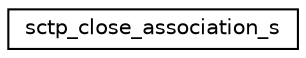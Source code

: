 digraph "Graphical Class Hierarchy"
{
 // LATEX_PDF_SIZE
  edge [fontname="Helvetica",fontsize="10",labelfontname="Helvetica",labelfontsize="10"];
  node [fontname="Helvetica",fontsize="10",shape=record];
  rankdir="LR";
  Node0 [label="sctp_close_association_s",height=0.2,width=0.4,color="black", fillcolor="white", style="filled",URL="$structsctp__close__association__s.html",tooltip=" "];
}
